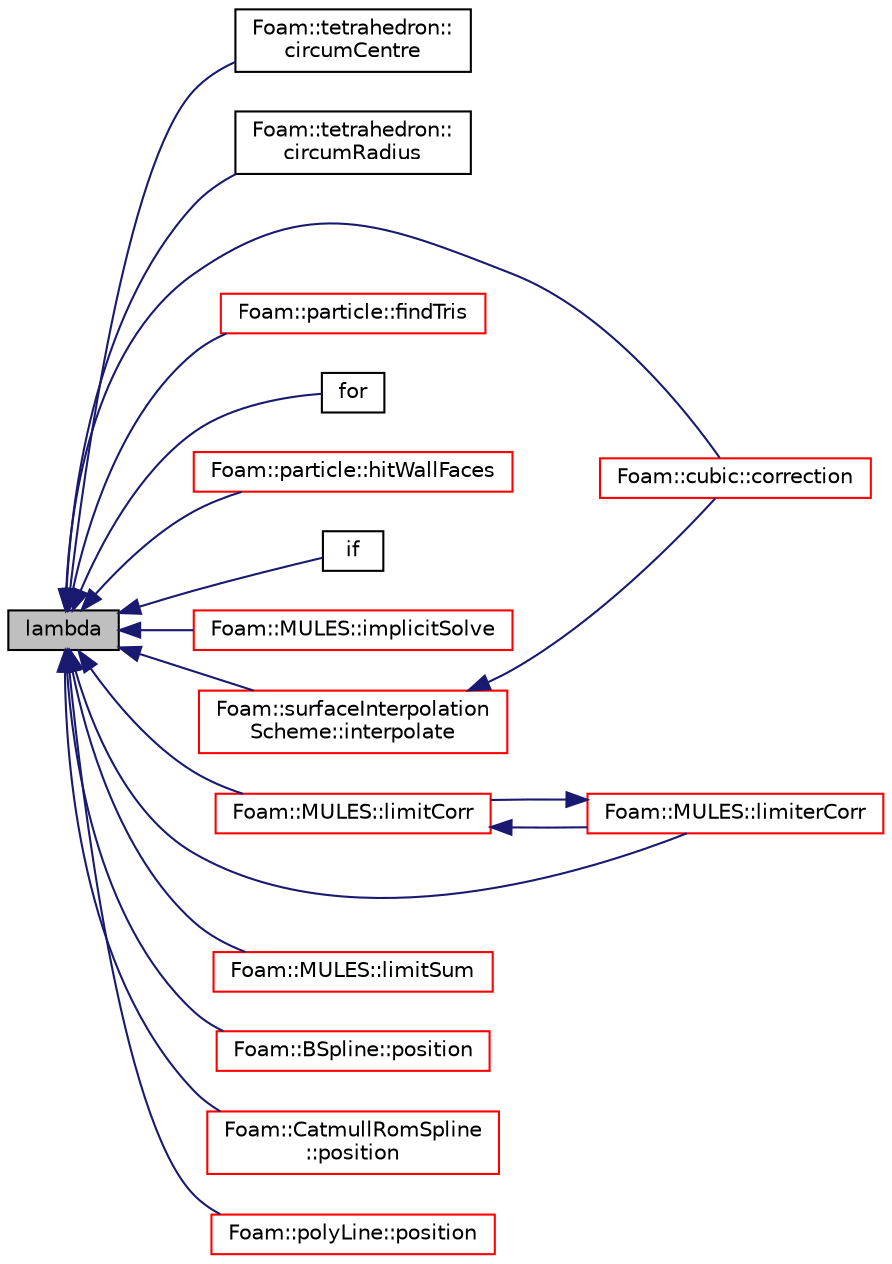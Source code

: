 digraph "lambda"
{
  bgcolor="transparent";
  edge [fontname="Helvetica",fontsize="10",labelfontname="Helvetica",labelfontsize="10"];
  node [fontname="Helvetica",fontsize="10",shape=record];
  rankdir="LR";
  Node1 [label="lambda",height=0.2,width=0.4,color="black", fillcolor="grey75", style="filled", fontcolor="black"];
  Node1 -> Node2 [dir="back",color="midnightblue",fontsize="10",style="solid",fontname="Helvetica"];
  Node2 [label="Foam::tetrahedron::\lcircumCentre",height=0.2,width=0.4,color="black",URL="$a02663.html#a0f2f560f8f99c37df7ffdea01a22980f",tooltip="Return circum-centre. "];
  Node1 -> Node3 [dir="back",color="midnightblue",fontsize="10",style="solid",fontname="Helvetica"];
  Node3 [label="Foam::tetrahedron::\lcircumRadius",height=0.2,width=0.4,color="black",URL="$a02663.html#adb798de9d9b2db508c3a01b5ff2721f6",tooltip="Return circum-radius. "];
  Node1 -> Node4 [dir="back",color="midnightblue",fontsize="10",style="solid",fontname="Helvetica"];
  Node4 [label="Foam::cubic::correction",height=0.2,width=0.4,color="red",URL="$a00444.html#a575a424a2a3d61de0e8d6ad368b61be1",tooltip="Return the explicit correction to the face-interpolate. "];
  Node1 -> Node5 [dir="back",color="midnightblue",fontsize="10",style="solid",fontname="Helvetica"];
  Node5 [label="Foam::particle::findTris",height=0.2,width=0.4,color="red",URL="$a01815.html#ad3d0cd0f336de0fc99ee257019aa339e",tooltip="Find the tet tri faces between position and tet centre. "];
  Node1 -> Node6 [dir="back",color="midnightblue",fontsize="10",style="solid",fontname="Helvetica"];
  Node6 [label="for",height=0.2,width=0.4,color="black",URL="$a03404.html#ae9610aff8f04c828f9db802f66a18f67"];
  Node1 -> Node7 [dir="back",color="midnightblue",fontsize="10",style="solid",fontname="Helvetica"];
  Node7 [label="Foam::particle::hitWallFaces",height=0.2,width=0.4,color="red",URL="$a01815.html#abf78981c0a99e9f135ebc37efcfd1544"];
  Node1 -> Node8 [dir="back",color="midnightblue",fontsize="10",style="solid",fontname="Helvetica"];
  Node8 [label="if",height=0.2,width=0.4,color="black",URL="$a04640.html#a7c777e0673d4ff5a26cf1b69ba87fcea"];
  Node1 -> Node9 [dir="back",color="midnightblue",fontsize="10",style="solid",fontname="Helvetica"];
  Node9 [label="Foam::MULES::implicitSolve",height=0.2,width=0.4,color="red",URL="$a10952.html#af3ebc5af31512182ee43a56e994f4aaf"];
  Node1 -> Node10 [dir="back",color="midnightblue",fontsize="10",style="solid",fontname="Helvetica"];
  Node10 [label="Foam::surfaceInterpolation\lScheme::interpolate",height=0.2,width=0.4,color="red",URL="$a02570.html#a8dceba398ddc0c82def280a4ef7d4e42",tooltip="Return the face-interpolate of the given cell field. "];
  Node10 -> Node4 [dir="back",color="midnightblue",fontsize="10",style="solid",fontname="Helvetica"];
  Node1 -> Node11 [dir="back",color="midnightblue",fontsize="10",style="solid",fontname="Helvetica"];
  Node11 [label="Foam::MULES::limitCorr",height=0.2,width=0.4,color="red",URL="$a10952.html#a6b16cc60dd6f6af2d9f9c6fbcb217b39"];
  Node11 -> Node12 [dir="back",color="midnightblue",fontsize="10",style="solid",fontname="Helvetica"];
  Node12 [label="Foam::MULES::limiterCorr",height=0.2,width=0.4,color="red",URL="$a10952.html#a94d3a088ccd04c49be0be5bbfb218379"];
  Node12 -> Node11 [dir="back",color="midnightblue",fontsize="10",style="solid",fontname="Helvetica"];
  Node1 -> Node12 [dir="back",color="midnightblue",fontsize="10",style="solid",fontname="Helvetica"];
  Node1 -> Node13 [dir="back",color="midnightblue",fontsize="10",style="solid",fontname="Helvetica"];
  Node13 [label="Foam::MULES::limitSum",height=0.2,width=0.4,color="red",URL="$a10952.html#aaae3018ee0507861d4bc922ead356165"];
  Node1 -> Node14 [dir="back",color="midnightblue",fontsize="10",style="solid",fontname="Helvetica"];
  Node14 [label="Foam::BSpline::position",height=0.2,width=0.4,color="red",URL="$a00161.html#a34fba20c066401ebf043c0461554ad7b",tooltip="Return the point position corresponding to the curve parameter. "];
  Node1 -> Node15 [dir="back",color="midnightblue",fontsize="10",style="solid",fontname="Helvetica"];
  Node15 [label="Foam::CatmullRomSpline\l::position",height=0.2,width=0.4,color="red",URL="$a00197.html#a34fba20c066401ebf043c0461554ad7b",tooltip="Return the point position corresponding to the curve parameter. "];
  Node1 -> Node16 [dir="back",color="midnightblue",fontsize="10",style="solid",fontname="Helvetica"];
  Node16 [label="Foam::polyLine::position",height=0.2,width=0.4,color="red",URL="$a01954.html#aea231d67874600b4fbac91e1f58eda5f",tooltip="Return the point position corresponding to the curve parameter. "];
}
